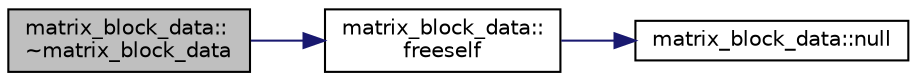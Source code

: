 digraph "matrix_block_data::~matrix_block_data"
{
  edge [fontname="Helvetica",fontsize="10",labelfontname="Helvetica",labelfontsize="10"];
  node [fontname="Helvetica",fontsize="10",shape=record];
  rankdir="LR";
  Node3 [label="matrix_block_data::\l~matrix_block_data",height=0.2,width=0.4,color="black", fillcolor="grey75", style="filled", fontcolor="black"];
  Node3 -> Node4 [color="midnightblue",fontsize="10",style="solid",fontname="Helvetica"];
  Node4 [label="matrix_block_data::\lfreeself",height=0.2,width=0.4,color="black", fillcolor="white", style="filled",URL="$d1/de0/classmatrix__block__data.html#ae8df478b90bf9117a0edccdcb3c50c42"];
  Node4 -> Node5 [color="midnightblue",fontsize="10",style="solid",fontname="Helvetica"];
  Node5 [label="matrix_block_data::null",height=0.2,width=0.4,color="black", fillcolor="white", style="filled",URL="$d1/de0/classmatrix__block__data.html#a97bb7f0f500960d73c595fd697f64fad"];
}
